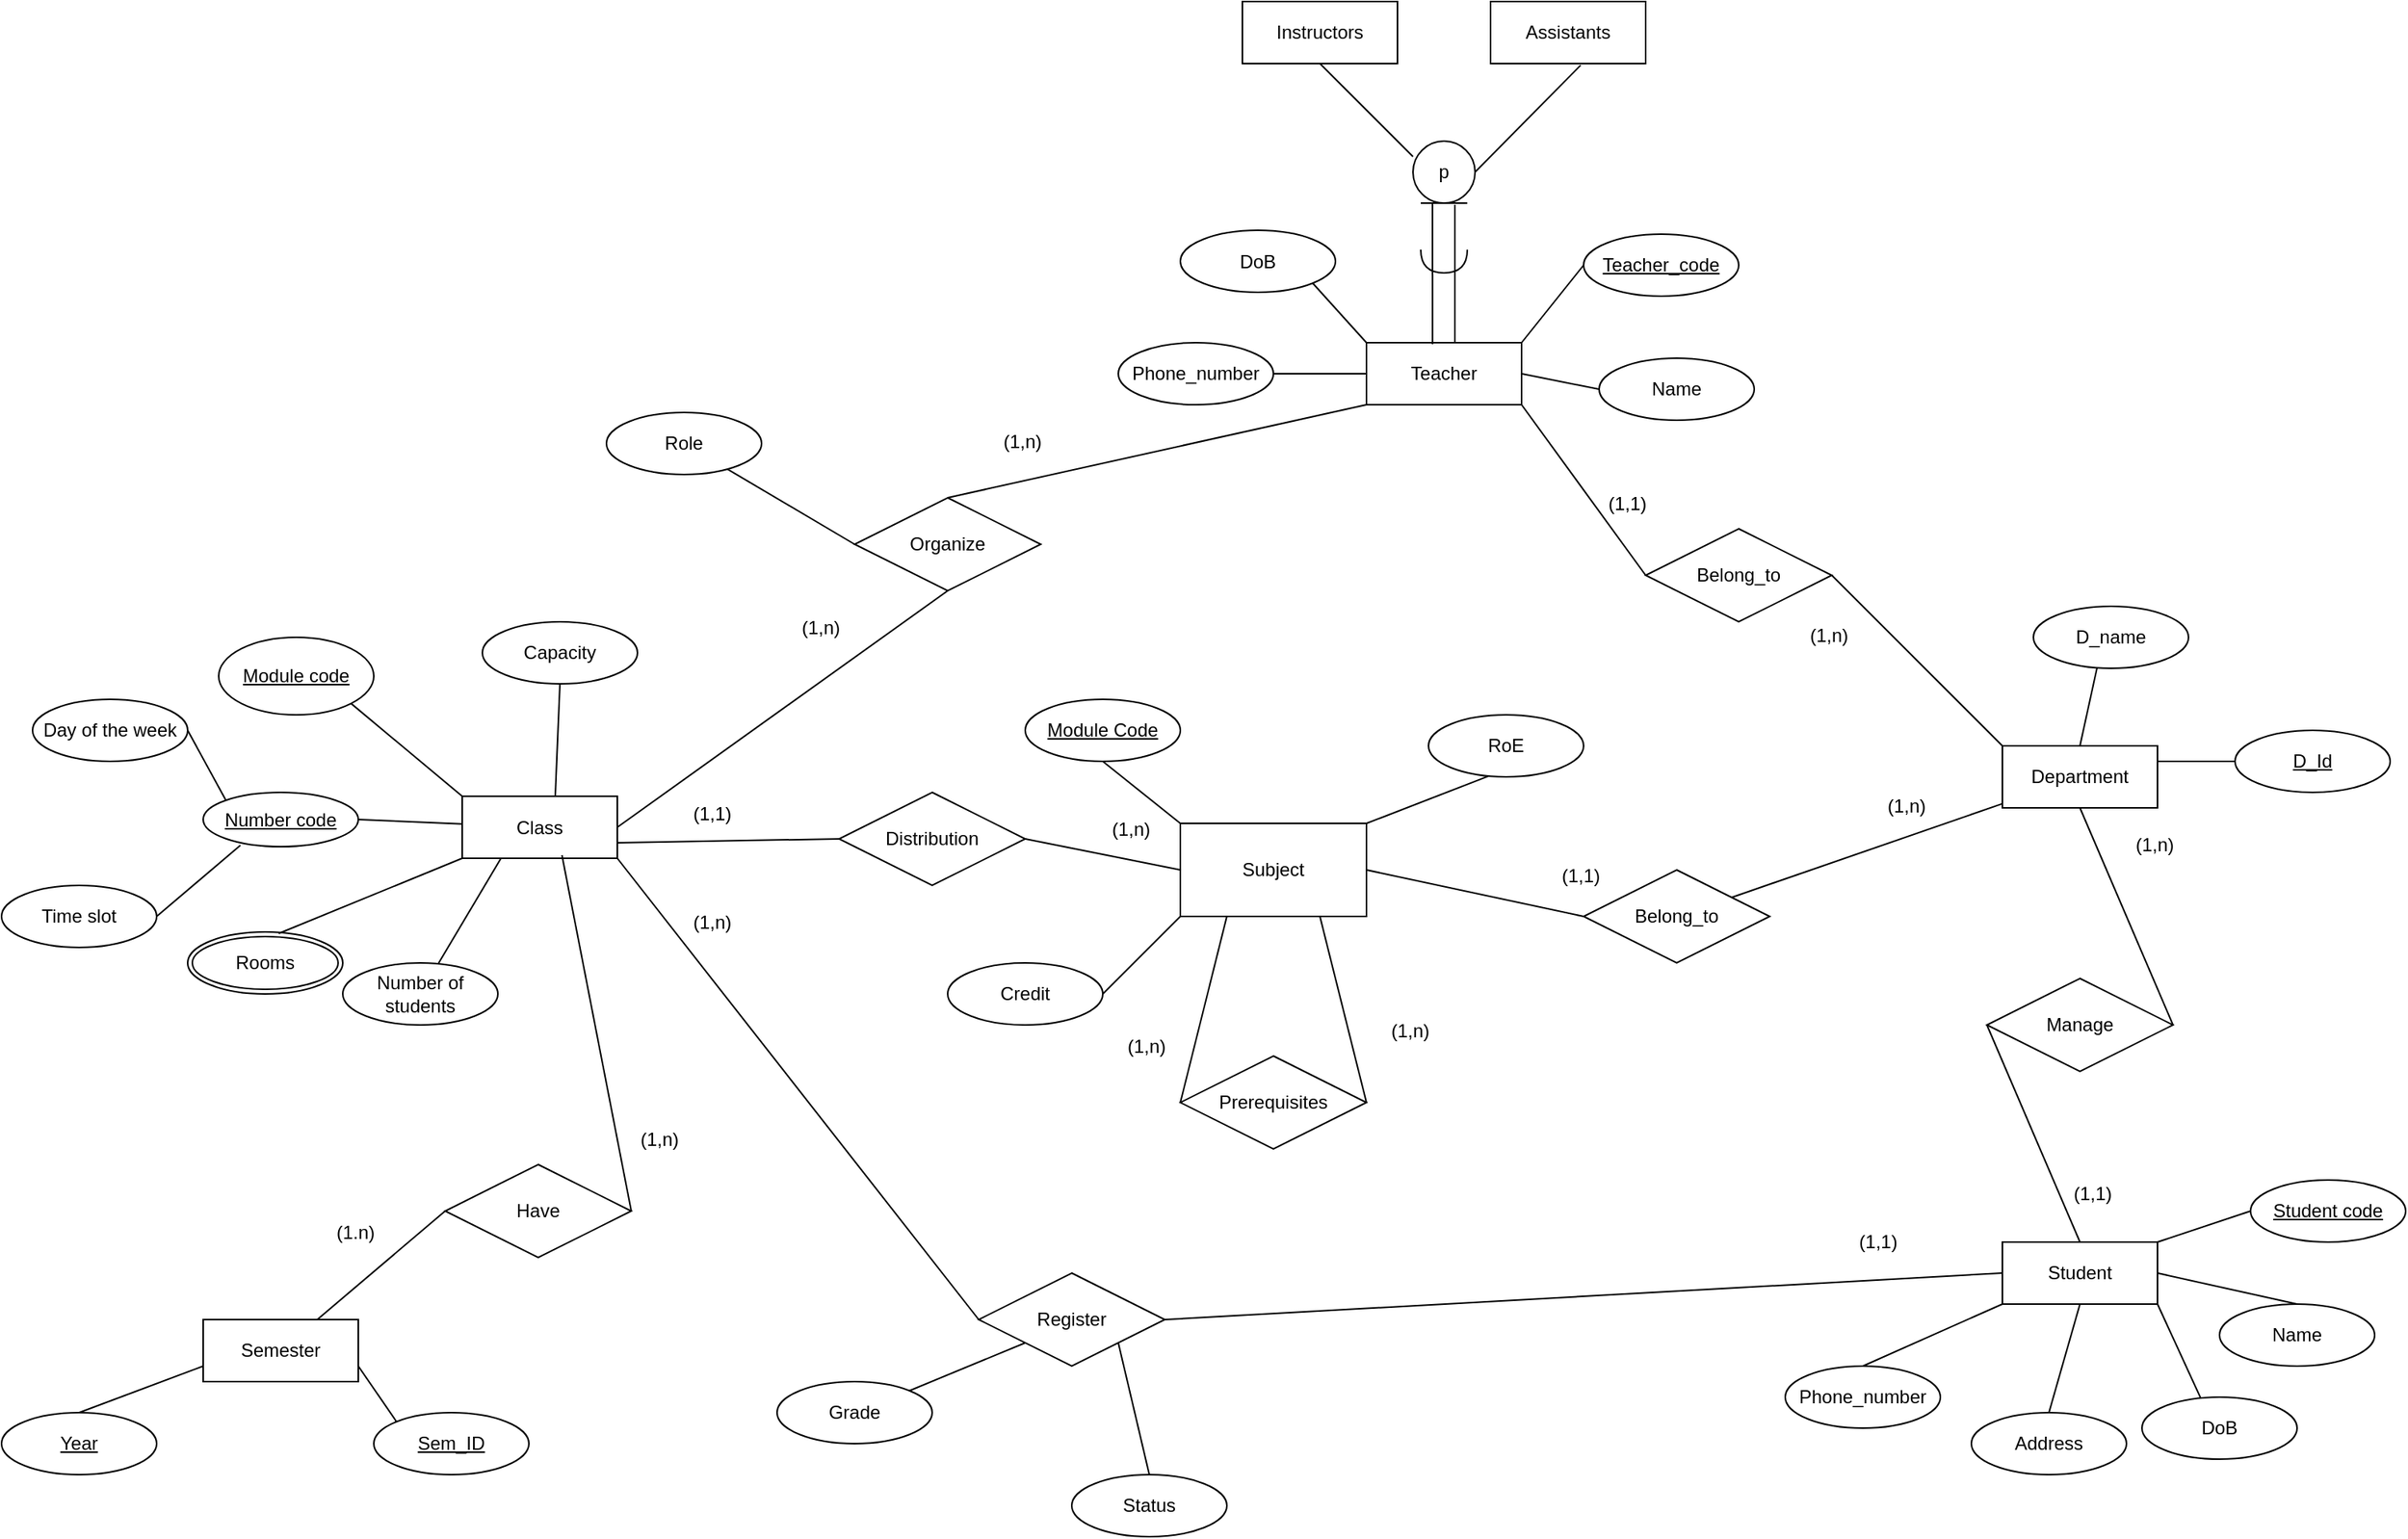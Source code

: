 <mxfile version="26.2.9">
  <diagram name="Trang-1" id="NKazr9CYUJBPmzPax3Bu">
    <mxGraphModel dx="2205" dy="2014" grid="1" gridSize="10" guides="1" tooltips="1" connect="1" arrows="1" fold="1" page="1" pageScale="1" pageWidth="827" pageHeight="1169" math="0" shadow="0">
      <root>
        <mxCell id="0" />
        <mxCell id="1" parent="0" />
        <mxCell id="vSpW32eqRQo1p6lTVh2Q-1" value="Subject" style="rounded=0;whiteSpace=wrap;html=1;" parent="1" vertex="1">
          <mxGeometry y="300" width="120" height="60" as="geometry" />
        </mxCell>
        <mxCell id="vSpW32eqRQo1p6lTVh2Q-2" value="Module Code" style="ellipse;whiteSpace=wrap;html=1;align=center;fontStyle=4;" parent="1" vertex="1">
          <mxGeometry x="-100" y="220" width="100" height="40" as="geometry" />
        </mxCell>
        <mxCell id="vSpW32eqRQo1p6lTVh2Q-3" value="" style="endArrow=none;html=1;rounded=0;entryX=0;entryY=0;entryDx=0;entryDy=0;exitX=0.5;exitY=1;exitDx=0;exitDy=0;" parent="1" source="vSpW32eqRQo1p6lTVh2Q-2" target="vSpW32eqRQo1p6lTVh2Q-1" edge="1">
          <mxGeometry width="50" height="50" relative="1" as="geometry">
            <mxPoint x="-220" y="680" as="sourcePoint" />
            <mxPoint x="440" y="340" as="targetPoint" />
          </mxGeometry>
        </mxCell>
        <mxCell id="vSpW32eqRQo1p6lTVh2Q-4" value="Belong_to" style="shape=rhombus;perimeter=rhombusPerimeter;whiteSpace=wrap;html=1;align=center;" parent="1" vertex="1">
          <mxGeometry x="260" y="330" width="120" height="60" as="geometry" />
        </mxCell>
        <mxCell id="vSpW32eqRQo1p6lTVh2Q-5" value="" style="endArrow=none;html=1;rounded=0;entryX=0;entryY=0.5;entryDx=0;entryDy=0;exitX=1;exitY=0.5;exitDx=0;exitDy=0;" parent="1" source="vSpW32eqRQo1p6lTVh2Q-1" target="vSpW32eqRQo1p6lTVh2Q-4" edge="1">
          <mxGeometry relative="1" as="geometry">
            <mxPoint x="330" y="370" as="sourcePoint" />
            <mxPoint x="490" y="370" as="targetPoint" />
          </mxGeometry>
        </mxCell>
        <mxCell id="vSpW32eqRQo1p6lTVh2Q-6" value="" style="endArrow=none;html=1;rounded=0;" parent="1" source="vSpW32eqRQo1p6lTVh2Q-4" target="vSpW32eqRQo1p6lTVh2Q-7" edge="1">
          <mxGeometry relative="1" as="geometry">
            <mxPoint x="330" y="370" as="sourcePoint" />
            <mxPoint x="490" y="370" as="targetPoint" />
          </mxGeometry>
        </mxCell>
        <mxCell id="vSpW32eqRQo1p6lTVh2Q-7" value="Department" style="whiteSpace=wrap;html=1;align=center;" parent="1" vertex="1">
          <mxGeometry x="530" y="250" width="100" height="40" as="geometry" />
        </mxCell>
        <mxCell id="vSpW32eqRQo1p6lTVh2Q-8" value="(1,1)" style="text;strokeColor=none;fillColor=none;spacingLeft=4;spacingRight=4;overflow=hidden;rotatable=0;points=[[0,0.5],[1,0.5]];portConstraint=eastwest;fontSize=12;whiteSpace=wrap;html=1;" parent="1" vertex="1">
          <mxGeometry x="240" y="320" width="40" height="30" as="geometry" />
        </mxCell>
        <mxCell id="vSpW32eqRQo1p6lTVh2Q-9" value="(1,n)" style="text;strokeColor=none;fillColor=none;spacingLeft=4;spacingRight=4;overflow=hidden;rotatable=0;points=[[0,0.5],[1,0.5]];portConstraint=eastwest;fontSize=12;whiteSpace=wrap;html=1;" parent="1" vertex="1">
          <mxGeometry x="400" y="165" width="40" height="30" as="geometry" />
        </mxCell>
        <mxCell id="vSpW32eqRQo1p6lTVh2Q-10" value="Student" style="whiteSpace=wrap;html=1;align=center;" parent="1" vertex="1">
          <mxGeometry x="530" y="570" width="100" height="40" as="geometry" />
        </mxCell>
        <mxCell id="vSpW32eqRQo1p6lTVh2Q-11" value="Manage" style="shape=rhombus;perimeter=rhombusPerimeter;whiteSpace=wrap;html=1;align=center;" parent="1" vertex="1">
          <mxGeometry x="520" y="400" width="120" height="60" as="geometry" />
        </mxCell>
        <mxCell id="vSpW32eqRQo1p6lTVh2Q-14" value="" style="endArrow=none;html=1;rounded=0;entryX=1;entryY=0.5;entryDx=0;entryDy=0;exitX=0.5;exitY=1;exitDx=0;exitDy=0;" parent="1" source="vSpW32eqRQo1p6lTVh2Q-7" target="vSpW32eqRQo1p6lTVh2Q-11" edge="1">
          <mxGeometry relative="1" as="geometry">
            <mxPoint x="330" y="370" as="sourcePoint" />
            <mxPoint x="490" y="370" as="targetPoint" />
          </mxGeometry>
        </mxCell>
        <mxCell id="vSpW32eqRQo1p6lTVh2Q-15" value="" style="endArrow=none;html=1;rounded=0;entryX=0.5;entryY=0;entryDx=0;entryDy=0;exitX=0;exitY=0.5;exitDx=0;exitDy=0;" parent="1" source="vSpW32eqRQo1p6lTVh2Q-11" target="vSpW32eqRQo1p6lTVh2Q-10" edge="1">
          <mxGeometry relative="1" as="geometry">
            <mxPoint x="330" y="370" as="sourcePoint" />
            <mxPoint x="490" y="370" as="targetPoint" />
          </mxGeometry>
        </mxCell>
        <mxCell id="vSpW32eqRQo1p6lTVh2Q-16" value="(1,n)" style="text;strokeColor=none;fillColor=none;spacingLeft=4;spacingRight=4;overflow=hidden;rotatable=0;points=[[0,0.5],[1,0.5]];portConstraint=eastwest;fontSize=12;whiteSpace=wrap;html=1;" parent="1" vertex="1">
          <mxGeometry x="610" y="300" width="40" height="30" as="geometry" />
        </mxCell>
        <mxCell id="vSpW32eqRQo1p6lTVh2Q-17" value="(1,1)" style="text;strokeColor=none;fillColor=none;spacingLeft=4;spacingRight=4;overflow=hidden;rotatable=0;points=[[0,0.5],[1,0.5]];portConstraint=eastwest;fontSize=12;whiteSpace=wrap;html=1;" parent="1" vertex="1">
          <mxGeometry x="570" y="525" width="40" height="30" as="geometry" />
        </mxCell>
        <mxCell id="vSpW32eqRQo1p6lTVh2Q-18" value="Student code" style="ellipse;whiteSpace=wrap;html=1;align=center;fontStyle=4;" parent="1" vertex="1">
          <mxGeometry x="690" y="530" width="100" height="40" as="geometry" />
        </mxCell>
        <mxCell id="vSpW32eqRQo1p6lTVh2Q-19" value="" style="endArrow=none;html=1;rounded=0;entryX=0;entryY=0.5;entryDx=0;entryDy=0;exitX=1;exitY=0;exitDx=0;exitDy=0;" parent="1" source="vSpW32eqRQo1p6lTVh2Q-10" target="vSpW32eqRQo1p6lTVh2Q-18" edge="1">
          <mxGeometry relative="1" as="geometry">
            <mxPoint x="330" y="370" as="sourcePoint" />
            <mxPoint x="490" y="370" as="targetPoint" />
          </mxGeometry>
        </mxCell>
        <mxCell id="vSpW32eqRQo1p6lTVh2Q-23" value="Credit" style="ellipse;whiteSpace=wrap;html=1;align=center;" parent="1" vertex="1">
          <mxGeometry x="-150" y="390" width="100" height="40" as="geometry" />
        </mxCell>
        <mxCell id="vSpW32eqRQo1p6lTVh2Q-24" value="" style="endArrow=none;html=1;rounded=0;exitX=1;exitY=0.5;exitDx=0;exitDy=0;entryX=0;entryY=1;entryDx=0;entryDy=0;" parent="1" source="vSpW32eqRQo1p6lTVh2Q-23" target="vSpW32eqRQo1p6lTVh2Q-1" edge="1">
          <mxGeometry relative="1" as="geometry">
            <mxPoint x="340" y="360" as="sourcePoint" />
            <mxPoint x="500" y="360" as="targetPoint" />
          </mxGeometry>
        </mxCell>
        <mxCell id="vSpW32eqRQo1p6lTVh2Q-25" value="" style="endArrow=none;html=1;rounded=0;exitX=0;exitY=0.5;exitDx=0;exitDy=0;entryX=0.25;entryY=1;entryDx=0;entryDy=0;" parent="1" source="6daV8mBaT8eW-QT_xPf7-5" target="vSpW32eqRQo1p6lTVh2Q-1" edge="1">
          <mxGeometry relative="1" as="geometry">
            <mxPoint x="240" y="150" as="sourcePoint" />
            <mxPoint x="500" y="360" as="targetPoint" />
          </mxGeometry>
        </mxCell>
        <mxCell id="vSpW32eqRQo1p6lTVh2Q-27" value="RoE" style="ellipse;whiteSpace=wrap;html=1;align=center;" parent="1" vertex="1">
          <mxGeometry x="160" y="230" width="100" height="40" as="geometry" />
        </mxCell>
        <mxCell id="vSpW32eqRQo1p6lTVh2Q-28" value="" style="endArrow=none;html=1;rounded=0;exitX=1;exitY=0;exitDx=0;exitDy=0;entryX=0.383;entryY=0.992;entryDx=0;entryDy=0;entryPerimeter=0;" parent="1" source="vSpW32eqRQo1p6lTVh2Q-1" target="vSpW32eqRQo1p6lTVh2Q-27" edge="1">
          <mxGeometry relative="1" as="geometry">
            <mxPoint x="340" y="360" as="sourcePoint" />
            <mxPoint x="500" y="360" as="targetPoint" />
          </mxGeometry>
        </mxCell>
        <mxCell id="vSpW32eqRQo1p6lTVh2Q-29" value="Register" style="shape=rhombus;perimeter=rhombusPerimeter;whiteSpace=wrap;html=1;align=center;" parent="1" vertex="1">
          <mxGeometry x="-130" y="590" width="120" height="60" as="geometry" />
        </mxCell>
        <mxCell id="vSpW32eqRQo1p6lTVh2Q-31" value="" style="endArrow=none;html=1;rounded=0;exitX=1;exitY=0.5;exitDx=0;exitDy=0;entryX=0;entryY=0.5;entryDx=0;entryDy=0;" parent="1" source="vSpW32eqRQo1p6lTVh2Q-29" target="vSpW32eqRQo1p6lTVh2Q-10" edge="1">
          <mxGeometry relative="1" as="geometry">
            <mxPoint x="340" y="360" as="sourcePoint" />
            <mxPoint x="500" y="360" as="targetPoint" />
          </mxGeometry>
        </mxCell>
        <mxCell id="vSpW32eqRQo1p6lTVh2Q-32" value="(1,n)" style="text;strokeColor=none;fillColor=none;spacingLeft=4;spacingRight=4;overflow=hidden;rotatable=0;points=[[0,0.5],[1,0.5]];portConstraint=eastwest;fontSize=12;whiteSpace=wrap;html=1;" parent="1" vertex="1">
          <mxGeometry x="450" y="275" width="40" height="35" as="geometry" />
        </mxCell>
        <mxCell id="vSpW32eqRQo1p6lTVh2Q-33" value="(1,n)" style="text;strokeColor=none;fillColor=none;spacingLeft=4;spacingRight=4;overflow=hidden;rotatable=0;points=[[0,0.5],[1,0.5]];portConstraint=eastwest;fontSize=12;whiteSpace=wrap;html=1;" parent="1" vertex="1">
          <mxGeometry x="-320" y="350" width="40" height="30" as="geometry" />
        </mxCell>
        <mxCell id="vSpW32eqRQo1p6lTVh2Q-40" value="Name" style="ellipse;whiteSpace=wrap;html=1;align=center;" parent="1" vertex="1">
          <mxGeometry x="670" y="610" width="100" height="40" as="geometry" />
        </mxCell>
        <mxCell id="vSpW32eqRQo1p6lTVh2Q-41" value="" style="endArrow=none;html=1;rounded=0;entryX=0.5;entryY=0;entryDx=0;entryDy=0;exitX=1;exitY=0.5;exitDx=0;exitDy=0;" parent="1" source="vSpW32eqRQo1p6lTVh2Q-10" target="vSpW32eqRQo1p6lTVh2Q-40" edge="1">
          <mxGeometry relative="1" as="geometry">
            <mxPoint x="340" y="460" as="sourcePoint" />
            <mxPoint x="500" y="460" as="targetPoint" />
          </mxGeometry>
        </mxCell>
        <mxCell id="vSpW32eqRQo1p6lTVh2Q-42" value="Phone_number" style="ellipse;whiteSpace=wrap;html=1;align=center;" parent="1" vertex="1">
          <mxGeometry x="390" y="650" width="100" height="40" as="geometry" />
        </mxCell>
        <mxCell id="vSpW32eqRQo1p6lTVh2Q-43" value="Address" style="ellipse;whiteSpace=wrap;html=1;align=center;" parent="1" vertex="1">
          <mxGeometry x="510" y="680" width="100" height="40" as="geometry" />
        </mxCell>
        <mxCell id="vSpW32eqRQo1p6lTVh2Q-44" value="DoB" style="ellipse;whiteSpace=wrap;html=1;align=center;" parent="1" vertex="1">
          <mxGeometry x="620" y="670" width="100" height="40" as="geometry" />
        </mxCell>
        <mxCell id="vSpW32eqRQo1p6lTVh2Q-45" value="" style="endArrow=none;html=1;rounded=0;entryX=0.377;entryY=0.008;entryDx=0;entryDy=0;entryPerimeter=0;exitX=1;exitY=1;exitDx=0;exitDy=0;" parent="1" source="vSpW32eqRQo1p6lTVh2Q-10" target="vSpW32eqRQo1p6lTVh2Q-44" edge="1">
          <mxGeometry relative="1" as="geometry">
            <mxPoint x="340" y="460" as="sourcePoint" />
            <mxPoint x="500" y="460" as="targetPoint" />
          </mxGeometry>
        </mxCell>
        <mxCell id="vSpW32eqRQo1p6lTVh2Q-46" value="" style="endArrow=none;html=1;rounded=0;entryX=0.5;entryY=0;entryDx=0;entryDy=0;exitX=0.5;exitY=1;exitDx=0;exitDy=0;" parent="1" source="vSpW32eqRQo1p6lTVh2Q-10" target="vSpW32eqRQo1p6lTVh2Q-43" edge="1">
          <mxGeometry relative="1" as="geometry">
            <mxPoint x="340" y="460" as="sourcePoint" />
            <mxPoint x="500" y="460" as="targetPoint" />
          </mxGeometry>
        </mxCell>
        <mxCell id="vSpW32eqRQo1p6lTVh2Q-47" value="" style="endArrow=none;html=1;rounded=0;entryX=0.5;entryY=0;entryDx=0;entryDy=0;exitX=0;exitY=1;exitDx=0;exitDy=0;" parent="1" source="vSpW32eqRQo1p6lTVh2Q-10" target="vSpW32eqRQo1p6lTVh2Q-42" edge="1">
          <mxGeometry relative="1" as="geometry">
            <mxPoint x="340" y="460" as="sourcePoint" />
            <mxPoint x="500" y="460" as="targetPoint" />
          </mxGeometry>
        </mxCell>
        <mxCell id="vSpW32eqRQo1p6lTVh2Q-48" value="D_name" style="ellipse;whiteSpace=wrap;html=1;align=center;" parent="1" vertex="1">
          <mxGeometry x="550" y="160" width="100" height="40" as="geometry" />
        </mxCell>
        <mxCell id="vSpW32eqRQo1p6lTVh2Q-49" value="" style="endArrow=none;html=1;rounded=0;entryX=0.41;entryY=0.992;entryDx=0;entryDy=0;entryPerimeter=0;exitX=0.5;exitY=0;exitDx=0;exitDy=0;" parent="1" source="vSpW32eqRQo1p6lTVh2Q-7" target="vSpW32eqRQo1p6lTVh2Q-48" edge="1">
          <mxGeometry relative="1" as="geometry">
            <mxPoint x="340" y="460" as="sourcePoint" />
            <mxPoint x="500" y="460" as="targetPoint" />
          </mxGeometry>
        </mxCell>
        <mxCell id="vSpW32eqRQo1p6lTVh2Q-50" value="(1,1)" style="text;html=1;align=center;verticalAlign=middle;whiteSpace=wrap;rounded=0;" parent="1" vertex="1">
          <mxGeometry x="420" y="555" width="60" height="30" as="geometry" />
        </mxCell>
        <mxCell id="vSpW32eqRQo1p6lTVh2Q-51" value="Class" style="whiteSpace=wrap;html=1;align=center;" parent="1" vertex="1">
          <mxGeometry x="-463" y="282.5" width="100" height="40" as="geometry" />
        </mxCell>
        <mxCell id="vSpW32eqRQo1p6lTVh2Q-52" value="Number code" style="ellipse;whiteSpace=wrap;html=1;align=center;fontStyle=4;" parent="1" vertex="1">
          <mxGeometry x="-630" y="280" width="100" height="35" as="geometry" />
        </mxCell>
        <mxCell id="vSpW32eqRQo1p6lTVh2Q-53" value="Module code" style="ellipse;whiteSpace=wrap;html=1;align=center;fontStyle=4;" parent="1" vertex="1">
          <mxGeometry x="-620" y="180" width="100" height="50" as="geometry" />
        </mxCell>
        <mxCell id="vSpW32eqRQo1p6lTVh2Q-54" value="Day of the week" style="ellipse;whiteSpace=wrap;html=1;align=center;" parent="1" vertex="1">
          <mxGeometry x="-740" y="220" width="100" height="40" as="geometry" />
        </mxCell>
        <mxCell id="vSpW32eqRQo1p6lTVh2Q-55" value="Time slot" style="ellipse;whiteSpace=wrap;html=1;align=center;" parent="1" vertex="1">
          <mxGeometry x="-760" y="340" width="100" height="40" as="geometry" />
        </mxCell>
        <mxCell id="vSpW32eqRQo1p6lTVh2Q-56" value="Rooms" style="ellipse;shape=doubleEllipse;margin=3;whiteSpace=wrap;html=1;align=center;" parent="1" vertex="1">
          <mxGeometry x="-640" y="370" width="100" height="40" as="geometry" />
        </mxCell>
        <mxCell id="vSpW32eqRQo1p6lTVh2Q-57" value="" style="endArrow=none;html=1;rounded=0;exitX=0.587;exitY=0.025;exitDx=0;exitDy=0;exitPerimeter=0;entryX=0;entryY=1;entryDx=0;entryDy=0;" parent="1" source="vSpW32eqRQo1p6lTVh2Q-56" target="vSpW32eqRQo1p6lTVh2Q-51" edge="1">
          <mxGeometry relative="1" as="geometry">
            <mxPoint x="-120" y="350" as="sourcePoint" />
            <mxPoint x="40" y="350" as="targetPoint" />
          </mxGeometry>
        </mxCell>
        <mxCell id="vSpW32eqRQo1p6lTVh2Q-58" value="" style="endArrow=none;html=1;rounded=0;exitX=1;exitY=0.5;exitDx=0;exitDy=0;entryX=0.24;entryY=0.975;entryDx=0;entryDy=0;entryPerimeter=0;" parent="1" source="vSpW32eqRQo1p6lTVh2Q-55" target="vSpW32eqRQo1p6lTVh2Q-52" edge="1">
          <mxGeometry relative="1" as="geometry">
            <mxPoint x="-120" y="350" as="sourcePoint" />
            <mxPoint x="40" y="350" as="targetPoint" />
          </mxGeometry>
        </mxCell>
        <mxCell id="vSpW32eqRQo1p6lTVh2Q-59" value="" style="endArrow=none;html=1;rounded=0;exitX=1;exitY=0.5;exitDx=0;exitDy=0;entryX=0;entryY=0;entryDx=0;entryDy=0;" parent="1" source="vSpW32eqRQo1p6lTVh2Q-54" target="vSpW32eqRQo1p6lTVh2Q-52" edge="1">
          <mxGeometry relative="1" as="geometry">
            <mxPoint x="-120" y="350" as="sourcePoint" />
            <mxPoint x="40" y="350" as="targetPoint" />
          </mxGeometry>
        </mxCell>
        <mxCell id="vSpW32eqRQo1p6lTVh2Q-60" value="" style="endArrow=none;html=1;rounded=0;exitX=1;exitY=1;exitDx=0;exitDy=0;entryX=0;entryY=0;entryDx=0;entryDy=0;" parent="1" source="vSpW32eqRQo1p6lTVh2Q-53" target="vSpW32eqRQo1p6lTVh2Q-51" edge="1">
          <mxGeometry relative="1" as="geometry">
            <mxPoint x="-120" y="350" as="sourcePoint" />
            <mxPoint x="40" y="350" as="targetPoint" />
          </mxGeometry>
        </mxCell>
        <mxCell id="vSpW32eqRQo1p6lTVh2Q-61" value="" style="endArrow=none;html=1;rounded=0;exitX=1;exitY=0.5;exitDx=0;exitDy=0;" parent="1" source="vSpW32eqRQo1p6lTVh2Q-52" target="vSpW32eqRQo1p6lTVh2Q-51" edge="1">
          <mxGeometry relative="1" as="geometry">
            <mxPoint x="-120" y="350" as="sourcePoint" />
            <mxPoint x="40" y="350" as="targetPoint" />
          </mxGeometry>
        </mxCell>
        <mxCell id="vSpW32eqRQo1p6lTVh2Q-63" value="" style="endArrow=none;html=1;rounded=0;exitX=0.25;exitY=1;exitDx=0;exitDy=0;" parent="1" source="vSpW32eqRQo1p6lTVh2Q-51" target="6daV8mBaT8eW-QT_xPf7-2" edge="1">
          <mxGeometry relative="1" as="geometry">
            <mxPoint x="-120" y="350" as="sourcePoint" />
            <mxPoint x="-340" y="410" as="targetPoint" />
          </mxGeometry>
        </mxCell>
        <mxCell id="vSpW32eqRQo1p6lTVh2Q-64" value="Organize" style="shape=rhombus;perimeter=rhombusPerimeter;whiteSpace=wrap;html=1;align=center;" parent="1" vertex="1">
          <mxGeometry x="-210" y="90" width="120" height="60" as="geometry" />
        </mxCell>
        <mxCell id="vSpW32eqRQo1p6lTVh2Q-65" value="" style="endArrow=none;html=1;rounded=0;exitX=1;exitY=0.5;exitDx=0;exitDy=0;entryX=0.5;entryY=1;entryDx=0;entryDy=0;" parent="1" source="vSpW32eqRQo1p6lTVh2Q-51" target="vSpW32eqRQo1p6lTVh2Q-64" edge="1">
          <mxGeometry relative="1" as="geometry">
            <mxPoint x="80" y="460" as="sourcePoint" />
            <mxPoint x="-140" y="160" as="targetPoint" />
          </mxGeometry>
        </mxCell>
        <mxCell id="vSpW32eqRQo1p6lTVh2Q-68" value="(1,n)" style="text;strokeColor=none;fillColor=none;spacingLeft=4;spacingRight=4;overflow=hidden;rotatable=0;points=[[0,0.5],[1,0.5]];portConstraint=eastwest;fontSize=12;whiteSpace=wrap;html=1;" parent="1" vertex="1">
          <mxGeometry x="-250" y="160" width="40" height="30" as="geometry" />
        </mxCell>
        <mxCell id="6daV8mBaT8eW-QT_xPf7-1" value="Capacity" style="ellipse;whiteSpace=wrap;html=1;align=center;" parent="1" vertex="1">
          <mxGeometry x="-450" y="170" width="100" height="40" as="geometry" />
        </mxCell>
        <mxCell id="6daV8mBaT8eW-QT_xPf7-2" value="Number of students" style="ellipse;whiteSpace=wrap;html=1;align=center;" parent="1" vertex="1">
          <mxGeometry x="-540" y="390" width="100" height="40" as="geometry" />
        </mxCell>
        <mxCell id="6daV8mBaT8eW-QT_xPf7-4" value="" style="endArrow=none;html=1;rounded=0;exitX=0.5;exitY=1;exitDx=0;exitDy=0;entryX=0.6;entryY=-0.008;entryDx=0;entryDy=0;entryPerimeter=0;" parent="1" source="6daV8mBaT8eW-QT_xPf7-1" target="vSpW32eqRQo1p6lTVh2Q-51" edge="1">
          <mxGeometry relative="1" as="geometry">
            <mxPoint x="-120" y="390" as="sourcePoint" />
            <mxPoint x="40" y="390" as="targetPoint" />
          </mxGeometry>
        </mxCell>
        <mxCell id="6daV8mBaT8eW-QT_xPf7-5" value="Prerequisites" style="shape=rhombus;perimeter=rhombusPerimeter;whiteSpace=wrap;html=1;align=center;" parent="1" vertex="1">
          <mxGeometry y="450" width="120" height="60" as="geometry" />
        </mxCell>
        <mxCell id="6daV8mBaT8eW-QT_xPf7-6" value="" style="endArrow=none;html=1;rounded=0;entryX=0.75;entryY=1;entryDx=0;entryDy=0;exitX=1;exitY=0.5;exitDx=0;exitDy=0;" parent="1" source="6daV8mBaT8eW-QT_xPf7-5" target="vSpW32eqRQo1p6lTVh2Q-1" edge="1">
          <mxGeometry relative="1" as="geometry">
            <mxPoint x="180" as="sourcePoint" />
            <mxPoint x="340" as="targetPoint" />
          </mxGeometry>
        </mxCell>
        <mxCell id="6daV8mBaT8eW-QT_xPf7-7" value="(1,n)" style="text;strokeColor=none;fillColor=none;spacingLeft=4;spacingRight=4;overflow=hidden;rotatable=0;points=[[0,0.5],[1,0.5]];portConstraint=eastwest;fontSize=12;whiteSpace=wrap;html=1;" parent="1" vertex="1">
          <mxGeometry x="130" y="420" width="40" height="30" as="geometry" />
        </mxCell>
        <mxCell id="6daV8mBaT8eW-QT_xPf7-8" value="(1,n)" style="text;strokeColor=none;fillColor=none;spacingLeft=4;spacingRight=4;overflow=hidden;rotatable=0;points=[[0,0.5],[1,0.5]];portConstraint=eastwest;fontSize=12;whiteSpace=wrap;html=1;" parent="1" vertex="1">
          <mxGeometry x="-40" y="430" width="40" height="30" as="geometry" />
        </mxCell>
        <mxCell id="6daV8mBaT8eW-QT_xPf7-9" value="D_Id" style="ellipse;whiteSpace=wrap;html=1;align=center;fontStyle=4;" parent="1" vertex="1">
          <mxGeometry x="680" y="240" width="100" height="40" as="geometry" />
        </mxCell>
        <mxCell id="6daV8mBaT8eW-QT_xPf7-10" value="" style="endArrow=none;html=1;rounded=0;entryX=0;entryY=0.5;entryDx=0;entryDy=0;exitX=1;exitY=0.25;exitDx=0;exitDy=0;" parent="1" source="vSpW32eqRQo1p6lTVh2Q-7" target="6daV8mBaT8eW-QT_xPf7-9" edge="1">
          <mxGeometry relative="1" as="geometry">
            <mxPoint x="20" y="300" as="sourcePoint" />
            <mxPoint x="180" y="300" as="targetPoint" />
          </mxGeometry>
        </mxCell>
        <mxCell id="6daV8mBaT8eW-QT_xPf7-12" style="edgeStyle=orthogonalEdgeStyle;rounded=0;orthogonalLoop=1;jettySize=auto;html=1;exitX=0.5;exitY=1;exitDx=0;exitDy=0;" parent="1" source="vSpW32eqRQo1p6lTVh2Q-23" target="vSpW32eqRQo1p6lTVh2Q-23" edge="1">
          <mxGeometry relative="1" as="geometry" />
        </mxCell>
        <mxCell id="6daV8mBaT8eW-QT_xPf7-15" value="Teacher" style="whiteSpace=wrap;html=1;align=center;" parent="1" vertex="1">
          <mxGeometry x="120" y="-10" width="100" height="40" as="geometry" />
        </mxCell>
        <mxCell id="6daV8mBaT8eW-QT_xPf7-16" value="" style="shape=requiredInterface;html=1;verticalLabelPosition=bottom;sketch=0;direction=south;" parent="1" vertex="1">
          <mxGeometry x="155" y="-70" width="30" height="15" as="geometry" />
        </mxCell>
        <mxCell id="6daV8mBaT8eW-QT_xPf7-17" value="p" style="ellipse;shape=umlEntity;whiteSpace=wrap;html=1;" parent="1" vertex="1">
          <mxGeometry x="150" y="-140" width="40" height="40" as="geometry" />
        </mxCell>
        <mxCell id="6daV8mBaT8eW-QT_xPf7-20" value="" style="endArrow=none;html=1;rounded=0;entryX=0.426;entryY=0.026;entryDx=0;entryDy=0;exitX=0.314;exitY=1.013;exitDx=0;exitDy=0;exitPerimeter=0;entryPerimeter=0;" parent="1" source="6daV8mBaT8eW-QT_xPf7-17" target="6daV8mBaT8eW-QT_xPf7-15" edge="1">
          <mxGeometry relative="1" as="geometry">
            <mxPoint x="20" y="50" as="sourcePoint" />
            <mxPoint x="180" y="50" as="targetPoint" />
          </mxGeometry>
        </mxCell>
        <mxCell id="6daV8mBaT8eW-QT_xPf7-22" value="" style="endArrow=none;html=1;rounded=0;exitX=0.675;exitY=1.026;exitDx=0;exitDy=0;exitPerimeter=0;" parent="1" source="6daV8mBaT8eW-QT_xPf7-17" edge="1">
          <mxGeometry relative="1" as="geometry">
            <mxPoint x="180" y="-100" as="sourcePoint" />
            <mxPoint x="177" y="-10" as="targetPoint" />
          </mxGeometry>
        </mxCell>
        <mxCell id="6daV8mBaT8eW-QT_xPf7-27" value="Instructors" style="whiteSpace=wrap;html=1;align=center;" parent="1" vertex="1">
          <mxGeometry x="40" y="-230" width="100" height="40" as="geometry" />
        </mxCell>
        <mxCell id="6daV8mBaT8eW-QT_xPf7-28" value="Assistants" style="whiteSpace=wrap;html=1;align=center;" parent="1" vertex="1">
          <mxGeometry x="200" y="-230" width="100" height="40" as="geometry" />
        </mxCell>
        <mxCell id="6daV8mBaT8eW-QT_xPf7-29" value="" style="endArrow=none;html=1;rounded=0;entryX=1;entryY=0.5;entryDx=0;entryDy=0;exitX=0.581;exitY=1.026;exitDx=0;exitDy=0;exitPerimeter=0;" parent="1" source="6daV8mBaT8eW-QT_xPf7-28" target="6daV8mBaT8eW-QT_xPf7-17" edge="1">
          <mxGeometry relative="1" as="geometry">
            <mxPoint x="50" y="-170" as="sourcePoint" />
            <mxPoint x="210" y="-170" as="targetPoint" />
          </mxGeometry>
        </mxCell>
        <mxCell id="6daV8mBaT8eW-QT_xPf7-30" value="" style="endArrow=none;html=1;rounded=0;entryX=0;entryY=0.25;entryDx=0;entryDy=0;entryPerimeter=0;exitX=0.5;exitY=1;exitDx=0;exitDy=0;" parent="1" source="6daV8mBaT8eW-QT_xPf7-27" target="6daV8mBaT8eW-QT_xPf7-17" edge="1">
          <mxGeometry relative="1" as="geometry">
            <mxPoint x="50" y="-170" as="sourcePoint" />
            <mxPoint x="210" y="-170" as="targetPoint" />
          </mxGeometry>
        </mxCell>
        <mxCell id="6daV8mBaT8eW-QT_xPf7-31" value="Belong_to" style="shape=rhombus;perimeter=rhombusPerimeter;whiteSpace=wrap;html=1;align=center;" parent="1" vertex="1">
          <mxGeometry x="300" y="110" width="120" height="60" as="geometry" />
        </mxCell>
        <mxCell id="6daV8mBaT8eW-QT_xPf7-32" value="" style="endArrow=none;html=1;rounded=0;entryX=0;entryY=0;entryDx=0;entryDy=0;exitX=1;exitY=0.5;exitDx=0;exitDy=0;" parent="1" source="6daV8mBaT8eW-QT_xPf7-31" target="vSpW32eqRQo1p6lTVh2Q-7" edge="1">
          <mxGeometry relative="1" as="geometry">
            <mxPoint x="160" y="50" as="sourcePoint" />
            <mxPoint x="320" y="50" as="targetPoint" />
          </mxGeometry>
        </mxCell>
        <mxCell id="6daV8mBaT8eW-QT_xPf7-33" value="" style="endArrow=none;html=1;rounded=0;entryX=0;entryY=0.5;entryDx=0;entryDy=0;exitX=1;exitY=1;exitDx=0;exitDy=0;" parent="1" source="6daV8mBaT8eW-QT_xPf7-15" target="6daV8mBaT8eW-QT_xPf7-31" edge="1">
          <mxGeometry relative="1" as="geometry">
            <mxPoint x="160" y="50" as="sourcePoint" />
            <mxPoint x="320" y="50" as="targetPoint" />
          </mxGeometry>
        </mxCell>
        <mxCell id="6daV8mBaT8eW-QT_xPf7-34" value="(1,1)" style="text;strokeColor=none;fillColor=none;spacingLeft=4;spacingRight=4;overflow=hidden;rotatable=0;points=[[0,0.5],[1,0.5]];portConstraint=eastwest;fontSize=12;whiteSpace=wrap;html=1;" parent="1" vertex="1">
          <mxGeometry x="270" y="80" width="40" height="30" as="geometry" />
        </mxCell>
        <mxCell id="6daV8mBaT8eW-QT_xPf7-35" value="" style="endArrow=none;html=1;rounded=0;exitX=0;exitY=1;exitDx=0;exitDy=0;entryX=0.5;entryY=0;entryDx=0;entryDy=0;" parent="1" source="6daV8mBaT8eW-QT_xPf7-15" target="vSpW32eqRQo1p6lTVh2Q-64" edge="1">
          <mxGeometry relative="1" as="geometry">
            <mxPoint x="160" y="150" as="sourcePoint" />
            <mxPoint x="320" y="150" as="targetPoint" />
          </mxGeometry>
        </mxCell>
        <mxCell id="6daV8mBaT8eW-QT_xPf7-36" value="(1,n)" style="text;strokeColor=none;fillColor=none;spacingLeft=4;spacingRight=4;overflow=hidden;rotatable=0;points=[[0,0.5],[1,0.5]];portConstraint=eastwest;fontSize=12;whiteSpace=wrap;html=1;" parent="1" vertex="1">
          <mxGeometry x="-120" y="40" width="40" height="30" as="geometry" />
        </mxCell>
        <mxCell id="6daV8mBaT8eW-QT_xPf7-38" value="" style="endArrow=none;html=1;rounded=0;exitX=0;exitY=0.5;exitDx=0;exitDy=0;" parent="1" source="vSpW32eqRQo1p6lTVh2Q-64" target="6daV8mBaT8eW-QT_xPf7-39" edge="1">
          <mxGeometry relative="1" as="geometry">
            <mxPoint x="160" y="150" as="sourcePoint" />
            <mxPoint x="40" y="220" as="targetPoint" />
          </mxGeometry>
        </mxCell>
        <mxCell id="6daV8mBaT8eW-QT_xPf7-39" value="Role" style="ellipse;whiteSpace=wrap;html=1;align=center;" parent="1" vertex="1">
          <mxGeometry x="-370" y="35" width="100" height="40" as="geometry" />
        </mxCell>
        <mxCell id="6daV8mBaT8eW-QT_xPf7-40" value="Name" style="ellipse;whiteSpace=wrap;html=1;align=center;" parent="1" vertex="1">
          <mxGeometry x="270" width="100" height="40" as="geometry" />
        </mxCell>
        <mxCell id="6daV8mBaT8eW-QT_xPf7-41" value="Teacher_code" style="ellipse;whiteSpace=wrap;html=1;align=center;fontStyle=4;" parent="1" vertex="1">
          <mxGeometry x="260" y="-80" width="100" height="40" as="geometry" />
        </mxCell>
        <mxCell id="6daV8mBaT8eW-QT_xPf7-42" value="" style="endArrow=none;html=1;rounded=0;exitX=1;exitY=0;exitDx=0;exitDy=0;entryX=0;entryY=0.5;entryDx=0;entryDy=0;" parent="1" source="6daV8mBaT8eW-QT_xPf7-15" target="6daV8mBaT8eW-QT_xPf7-41" edge="1">
          <mxGeometry relative="1" as="geometry">
            <mxPoint x="160" y="150" as="sourcePoint" />
            <mxPoint x="320" y="150" as="targetPoint" />
          </mxGeometry>
        </mxCell>
        <mxCell id="6daV8mBaT8eW-QT_xPf7-43" value="" style="endArrow=none;html=1;rounded=0;exitX=1;exitY=0.5;exitDx=0;exitDy=0;entryX=0;entryY=0.5;entryDx=0;entryDy=0;" parent="1" source="6daV8mBaT8eW-QT_xPf7-15" target="6daV8mBaT8eW-QT_xPf7-40" edge="1">
          <mxGeometry relative="1" as="geometry">
            <mxPoint x="160" y="150" as="sourcePoint" />
            <mxPoint x="320" y="150" as="targetPoint" />
          </mxGeometry>
        </mxCell>
        <mxCell id="6daV8mBaT8eW-QT_xPf7-46" value="DoB" style="ellipse;whiteSpace=wrap;html=1;align=center;" parent="1" vertex="1">
          <mxGeometry y="-82.5" width="100" height="40" as="geometry" />
        </mxCell>
        <mxCell id="6daV8mBaT8eW-QT_xPf7-48" value="Phone_number" style="ellipse;whiteSpace=wrap;html=1;align=center;" parent="1" vertex="1">
          <mxGeometry x="-40" y="-10" width="100" height="40" as="geometry" />
        </mxCell>
        <mxCell id="6daV8mBaT8eW-QT_xPf7-49" value="" style="endArrow=none;html=1;rounded=0;exitX=1;exitY=0.5;exitDx=0;exitDy=0;entryX=0;entryY=0.5;entryDx=0;entryDy=0;" parent="1" source="6daV8mBaT8eW-QT_xPf7-48" target="6daV8mBaT8eW-QT_xPf7-15" edge="1">
          <mxGeometry relative="1" as="geometry">
            <mxPoint x="160" y="150" as="sourcePoint" />
            <mxPoint x="320" y="150" as="targetPoint" />
          </mxGeometry>
        </mxCell>
        <mxCell id="6daV8mBaT8eW-QT_xPf7-50" value="" style="endArrow=none;html=1;rounded=0;exitX=1;exitY=1;exitDx=0;exitDy=0;entryX=0;entryY=0;entryDx=0;entryDy=0;" parent="1" source="6daV8mBaT8eW-QT_xPf7-46" target="6daV8mBaT8eW-QT_xPf7-15" edge="1">
          <mxGeometry relative="1" as="geometry">
            <mxPoint x="160" y="150" as="sourcePoint" />
            <mxPoint x="320" y="150" as="targetPoint" />
          </mxGeometry>
        </mxCell>
        <mxCell id="yLP7ldFTLDncvTYP0aHX-2" value="" style="endArrow=none;html=1;rounded=0;exitX=1;exitY=1;exitDx=0;exitDy=0;entryX=0;entryY=0.5;entryDx=0;entryDy=0;" edge="1" parent="1" source="vSpW32eqRQo1p6lTVh2Q-51" target="vSpW32eqRQo1p6lTVh2Q-29">
          <mxGeometry width="50" height="50" relative="1" as="geometry">
            <mxPoint x="-100" y="460" as="sourcePoint" />
            <mxPoint x="-50" y="410" as="targetPoint" />
          </mxGeometry>
        </mxCell>
        <mxCell id="yLP7ldFTLDncvTYP0aHX-3" value="Status" style="ellipse;whiteSpace=wrap;html=1;align=center;" vertex="1" parent="1">
          <mxGeometry x="-70" y="720" width="100" height="40" as="geometry" />
        </mxCell>
        <mxCell id="yLP7ldFTLDncvTYP0aHX-4" value="Grade" style="ellipse;whiteSpace=wrap;html=1;align=center;" vertex="1" parent="1">
          <mxGeometry x="-260" y="660" width="100" height="40" as="geometry" />
        </mxCell>
        <mxCell id="yLP7ldFTLDncvTYP0aHX-5" value="" style="endArrow=none;html=1;rounded=0;exitX=1;exitY=0;exitDx=0;exitDy=0;entryX=0;entryY=1;entryDx=0;entryDy=0;" edge="1" parent="1" source="yLP7ldFTLDncvTYP0aHX-4" target="vSpW32eqRQo1p6lTVh2Q-29">
          <mxGeometry relative="1" as="geometry">
            <mxPoint x="-90" y="520" as="sourcePoint" />
            <mxPoint x="70" y="520" as="targetPoint" />
          </mxGeometry>
        </mxCell>
        <mxCell id="yLP7ldFTLDncvTYP0aHX-6" value="" style="endArrow=none;html=1;rounded=0;exitX=0.5;exitY=0;exitDx=0;exitDy=0;entryX=1;entryY=1;entryDx=0;entryDy=0;" edge="1" parent="1" source="yLP7ldFTLDncvTYP0aHX-3" target="vSpW32eqRQo1p6lTVh2Q-29">
          <mxGeometry relative="1" as="geometry">
            <mxPoint x="-90" y="520" as="sourcePoint" />
            <mxPoint x="70" y="520" as="targetPoint" />
          </mxGeometry>
        </mxCell>
        <mxCell id="yLP7ldFTLDncvTYP0aHX-7" value="Distribution" style="shape=rhombus;perimeter=rhombusPerimeter;whiteSpace=wrap;html=1;align=center;" vertex="1" parent="1">
          <mxGeometry x="-220" y="280" width="120" height="60" as="geometry" />
        </mxCell>
        <mxCell id="yLP7ldFTLDncvTYP0aHX-8" value="" style="endArrow=none;html=1;rounded=0;exitX=1;exitY=0.5;exitDx=0;exitDy=0;entryX=0;entryY=0.5;entryDx=0;entryDy=0;" edge="1" parent="1" source="yLP7ldFTLDncvTYP0aHX-7" target="vSpW32eqRQo1p6lTVh2Q-1">
          <mxGeometry relative="1" as="geometry">
            <mxPoint x="50" y="280" as="sourcePoint" />
            <mxPoint x="210" y="280" as="targetPoint" />
          </mxGeometry>
        </mxCell>
        <mxCell id="yLP7ldFTLDncvTYP0aHX-9" value="" style="endArrow=none;html=1;rounded=0;exitX=1;exitY=0.75;exitDx=0;exitDy=0;entryX=0;entryY=0.5;entryDx=0;entryDy=0;" edge="1" parent="1" source="vSpW32eqRQo1p6lTVh2Q-51" target="yLP7ldFTLDncvTYP0aHX-7">
          <mxGeometry relative="1" as="geometry">
            <mxPoint x="50" y="280" as="sourcePoint" />
            <mxPoint x="210" y="280" as="targetPoint" />
          </mxGeometry>
        </mxCell>
        <mxCell id="yLP7ldFTLDncvTYP0aHX-10" value="(1,n)" style="text;strokeColor=none;fillColor=none;spacingLeft=4;spacingRight=4;overflow=hidden;rotatable=0;points=[[0,0.5],[1,0.5]];portConstraint=eastwest;fontSize=12;whiteSpace=wrap;html=1;" vertex="1" parent="1">
          <mxGeometry x="-50" y="290" width="40" height="30" as="geometry" />
        </mxCell>
        <mxCell id="yLP7ldFTLDncvTYP0aHX-11" value="(1,1)" style="text;strokeColor=none;fillColor=none;spacingLeft=4;spacingRight=4;overflow=hidden;rotatable=0;points=[[0,0.5],[1,0.5]];portConstraint=eastwest;fontSize=12;whiteSpace=wrap;html=1;" vertex="1" parent="1">
          <mxGeometry x="-320" y="280" width="40" height="30" as="geometry" />
        </mxCell>
        <mxCell id="yLP7ldFTLDncvTYP0aHX-12" value="Have" style="shape=rhombus;perimeter=rhombusPerimeter;whiteSpace=wrap;html=1;align=center;" vertex="1" parent="1">
          <mxGeometry x="-474" y="520" width="120" height="60" as="geometry" />
        </mxCell>
        <mxCell id="yLP7ldFTLDncvTYP0aHX-13" value="" style="endArrow=none;html=1;rounded=0;exitX=0.643;exitY=0.95;exitDx=0;exitDy=0;exitPerimeter=0;entryX=1;entryY=0.5;entryDx=0;entryDy=0;" edge="1" parent="1" source="vSpW32eqRQo1p6lTVh2Q-51" target="yLP7ldFTLDncvTYP0aHX-12">
          <mxGeometry relative="1" as="geometry">
            <mxPoint x="-260" y="410" as="sourcePoint" />
            <mxPoint x="-100" y="410" as="targetPoint" />
          </mxGeometry>
        </mxCell>
        <mxCell id="yLP7ldFTLDncvTYP0aHX-14" value="" style="endArrow=none;html=1;rounded=0;exitX=0;exitY=0.5;exitDx=0;exitDy=0;" edge="1" parent="1" source="yLP7ldFTLDncvTYP0aHX-12" target="yLP7ldFTLDncvTYP0aHX-15">
          <mxGeometry relative="1" as="geometry">
            <mxPoint x="-260" y="410" as="sourcePoint" />
            <mxPoint x="-100" y="410" as="targetPoint" />
          </mxGeometry>
        </mxCell>
        <mxCell id="yLP7ldFTLDncvTYP0aHX-15" value="Semester" style="whiteSpace=wrap;html=1;align=center;" vertex="1" parent="1">
          <mxGeometry x="-630" y="620" width="100" height="40" as="geometry" />
        </mxCell>
        <mxCell id="yLP7ldFTLDncvTYP0aHX-16" value="&lt;u&gt;Sem_ID&lt;/u&gt;" style="ellipse;whiteSpace=wrap;html=1;align=center;" vertex="1" parent="1">
          <mxGeometry x="-520" y="680" width="100" height="40" as="geometry" />
        </mxCell>
        <mxCell id="yLP7ldFTLDncvTYP0aHX-17" value="&lt;u&gt;Year&lt;/u&gt;" style="ellipse;whiteSpace=wrap;html=1;align=center;" vertex="1" parent="1">
          <mxGeometry x="-760" y="680" width="100" height="40" as="geometry" />
        </mxCell>
        <mxCell id="yLP7ldFTLDncvTYP0aHX-18" value="" style="endArrow=none;html=1;rounded=0;exitX=0;exitY=0;exitDx=0;exitDy=0;entryX=1;entryY=0.75;entryDx=0;entryDy=0;" edge="1" parent="1" source="yLP7ldFTLDncvTYP0aHX-16" target="yLP7ldFTLDncvTYP0aHX-15">
          <mxGeometry relative="1" as="geometry">
            <mxPoint x="-260" y="410" as="sourcePoint" />
            <mxPoint x="-100" y="410" as="targetPoint" />
          </mxGeometry>
        </mxCell>
        <mxCell id="yLP7ldFTLDncvTYP0aHX-19" value="" style="endArrow=none;html=1;rounded=0;exitX=0.5;exitY=0;exitDx=0;exitDy=0;entryX=0;entryY=0.75;entryDx=0;entryDy=0;" edge="1" parent="1" source="yLP7ldFTLDncvTYP0aHX-17" target="yLP7ldFTLDncvTYP0aHX-15">
          <mxGeometry relative="1" as="geometry">
            <mxPoint x="-260" y="410" as="sourcePoint" />
            <mxPoint x="-100" y="410" as="targetPoint" />
          </mxGeometry>
        </mxCell>
        <mxCell id="yLP7ldFTLDncvTYP0aHX-22" value="(1,n)" style="text;strokeColor=none;fillColor=none;spacingLeft=4;spacingRight=4;overflow=hidden;rotatable=0;points=[[0,0.5],[1,0.5]];portConstraint=eastwest;fontSize=12;whiteSpace=wrap;html=1;" vertex="1" parent="1">
          <mxGeometry x="-354" y="490" width="40" height="30" as="geometry" />
        </mxCell>
        <mxCell id="yLP7ldFTLDncvTYP0aHX-23" value="(1.n)" style="text;strokeColor=none;fillColor=none;spacingLeft=4;spacingRight=4;overflow=hidden;rotatable=0;points=[[0,0.5],[1,0.5]];portConstraint=eastwest;fontSize=12;whiteSpace=wrap;html=1;" vertex="1" parent="1">
          <mxGeometry x="-550" y="550" width="40" height="30" as="geometry" />
        </mxCell>
      </root>
    </mxGraphModel>
  </diagram>
</mxfile>
